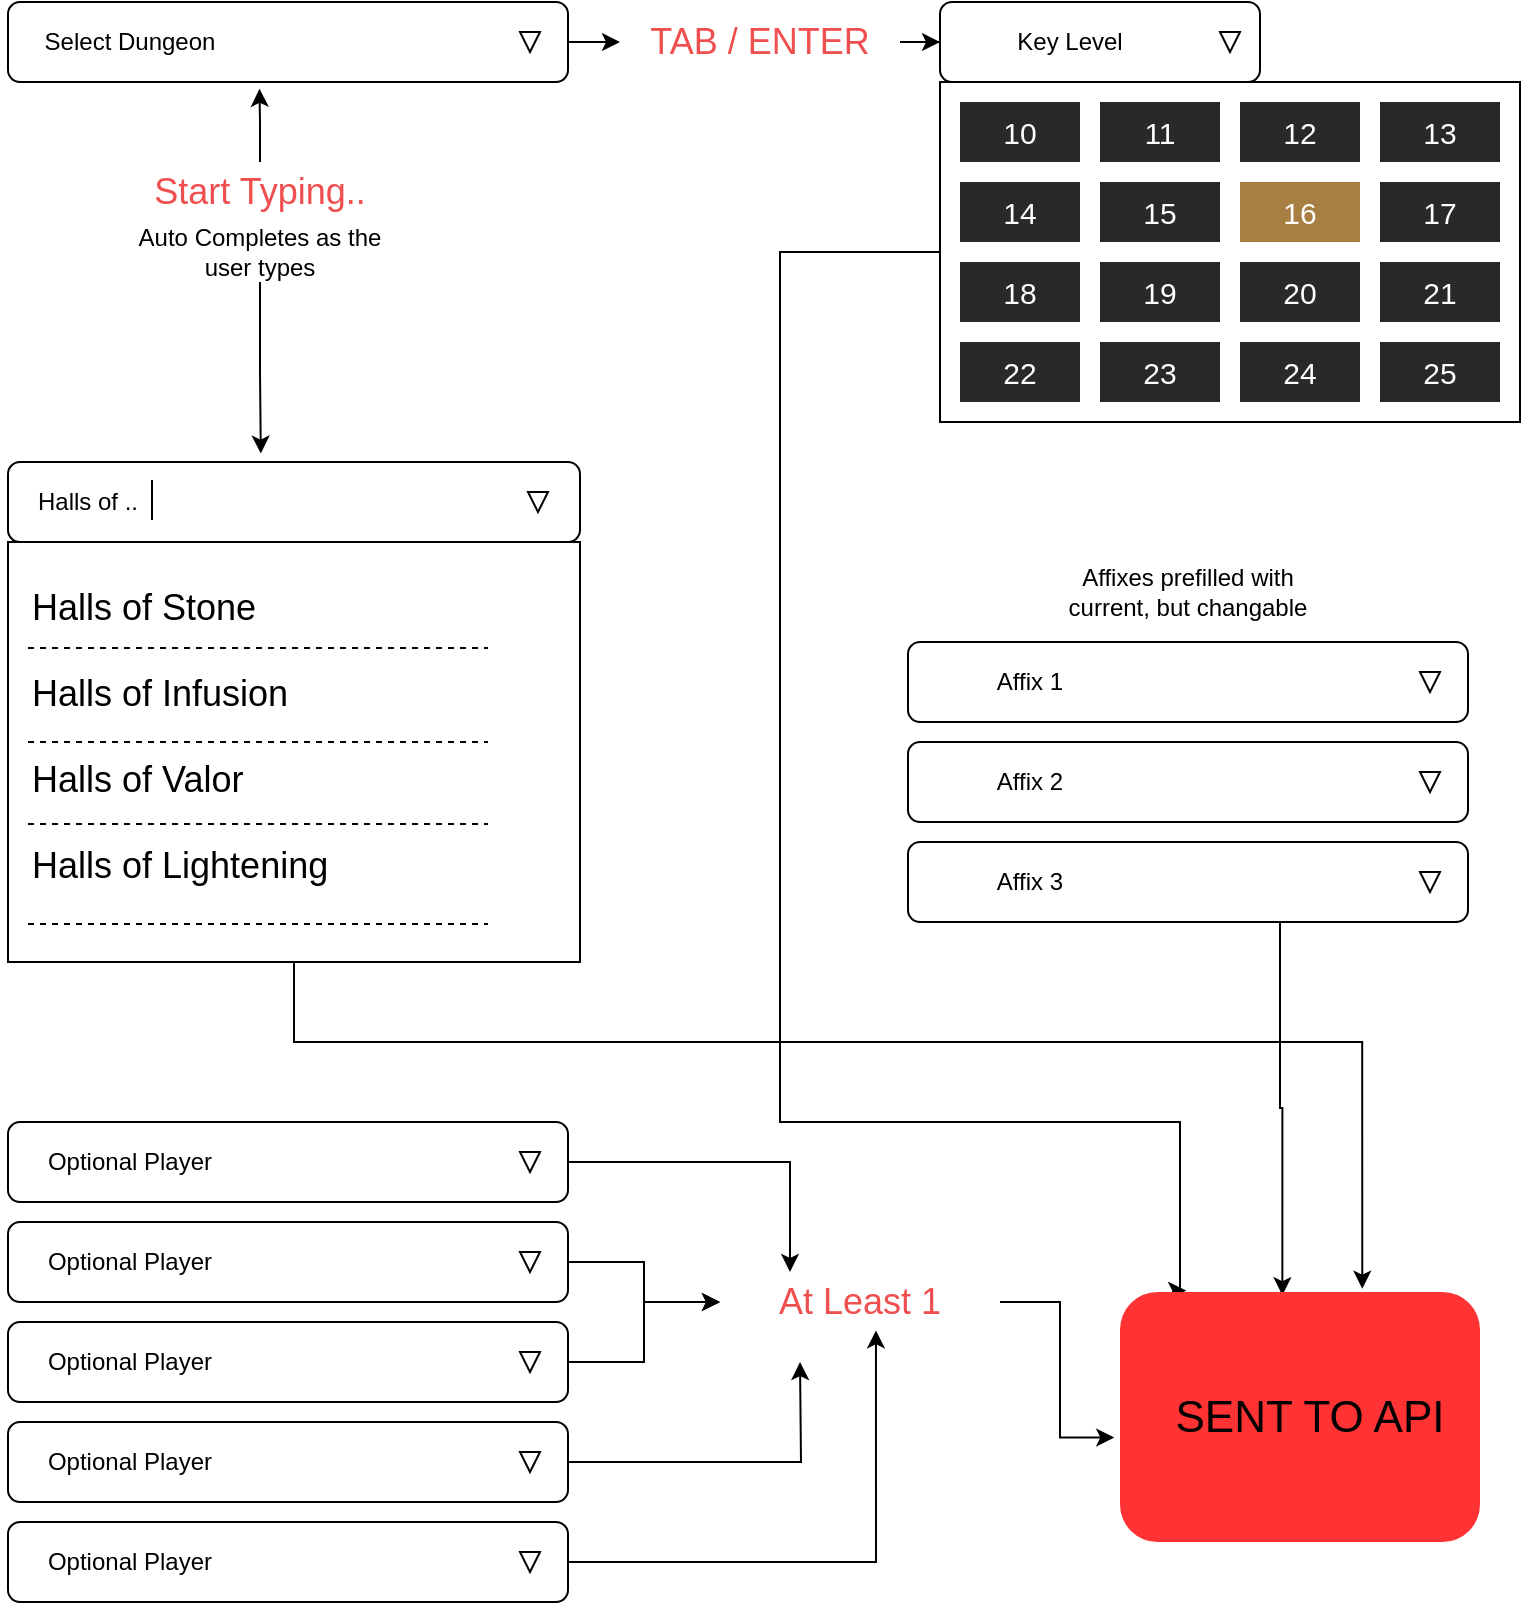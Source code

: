 <mxfile version="21.3.6">
  <diagram name="Page-1" id="V4ar7COviPo2hopgJtIB">
    <mxGraphModel dx="1562" dy="841" grid="1" gridSize="10" guides="1" tooltips="1" connect="1" arrows="1" fold="1" page="1" pageScale="1" pageWidth="827" pageHeight="1169" math="0" shadow="0">
      <root>
        <mxCell id="0" />
        <mxCell id="1" parent="0" />
        <mxCell id="Y7m6_f8C_jbUQbuOcnvc-47" style="edgeStyle=orthogonalEdgeStyle;rounded=0;orthogonalLoop=1;jettySize=auto;html=1;" edge="1" parent="1" source="Y7m6_f8C_jbUQbuOcnvc-2" target="Y7m6_f8C_jbUQbuOcnvc-26">
          <mxGeometry relative="1" as="geometry" />
        </mxCell>
        <mxCell id="Y7m6_f8C_jbUQbuOcnvc-2" value="" style="rounded=1;whiteSpace=wrap;html=1;" vertex="1" parent="1">
          <mxGeometry x="44" y="40" width="280" height="40" as="geometry" />
        </mxCell>
        <mxCell id="Y7m6_f8C_jbUQbuOcnvc-3" value="Select Dungeon" style="text;strokeColor=none;align=center;fillColor=none;html=1;verticalAlign=middle;whiteSpace=wrap;rounded=0;" vertex="1" parent="1">
          <mxGeometry x="40" y="45" width="130" height="30" as="geometry" />
        </mxCell>
        <mxCell id="Y7m6_f8C_jbUQbuOcnvc-4" value="" style="triangle;whiteSpace=wrap;html=1;rotation=90;" vertex="1" parent="1">
          <mxGeometry x="300" y="55" width="10" height="10" as="geometry" />
        </mxCell>
        <mxCell id="Y7m6_f8C_jbUQbuOcnvc-21" style="edgeStyle=orthogonalEdgeStyle;rounded=0;orthogonalLoop=1;jettySize=auto;html=1;entryX=0.449;entryY=1.085;entryDx=0;entryDy=0;entryPerimeter=0;" edge="1" parent="1" source="Y7m6_f8C_jbUQbuOcnvc-6" target="Y7m6_f8C_jbUQbuOcnvc-2">
          <mxGeometry relative="1" as="geometry" />
        </mxCell>
        <mxCell id="Y7m6_f8C_jbUQbuOcnvc-6" value="Start Typing.." style="text;strokeColor=none;align=center;fillColor=none;html=1;verticalAlign=middle;whiteSpace=wrap;rounded=0;fontSize=18;fontColor=#F04F4F;" vertex="1" parent="1">
          <mxGeometry x="100" y="120" width="140" height="30" as="geometry" />
        </mxCell>
        <mxCell id="Y7m6_f8C_jbUQbuOcnvc-8" value="" style="rounded=1;whiteSpace=wrap;html=1;" vertex="1" parent="1">
          <mxGeometry x="44" y="270" width="286" height="40" as="geometry" />
        </mxCell>
        <mxCell id="Y7m6_f8C_jbUQbuOcnvc-9" value="Halls of .." style="text;strokeColor=none;align=center;fillColor=none;html=1;verticalAlign=middle;whiteSpace=wrap;rounded=0;" vertex="1" parent="1">
          <mxGeometry x="54" y="275" width="60" height="30" as="geometry" />
        </mxCell>
        <mxCell id="Y7m6_f8C_jbUQbuOcnvc-10" value="" style="endArrow=none;html=1;rounded=0;" edge="1" parent="1">
          <mxGeometry width="50" height="50" relative="1" as="geometry">
            <mxPoint x="116" y="299" as="sourcePoint" />
            <mxPoint x="116" y="279" as="targetPoint" />
            <Array as="points">
              <mxPoint x="116" y="289" />
            </Array>
          </mxGeometry>
        </mxCell>
        <mxCell id="Y7m6_f8C_jbUQbuOcnvc-96" style="edgeStyle=orthogonalEdgeStyle;rounded=0;orthogonalLoop=1;jettySize=auto;html=1;entryX=0.673;entryY=-0.013;entryDx=0;entryDy=0;entryPerimeter=0;" edge="1" parent="1" source="Y7m6_f8C_jbUQbuOcnvc-11" target="Y7m6_f8C_jbUQbuOcnvc-91">
          <mxGeometry relative="1" as="geometry">
            <Array as="points">
              <mxPoint x="187" y="560" />
              <mxPoint x="721" y="560" />
            </Array>
          </mxGeometry>
        </mxCell>
        <mxCell id="Y7m6_f8C_jbUQbuOcnvc-11" value="" style="rounded=0;whiteSpace=wrap;html=1;" vertex="1" parent="1">
          <mxGeometry x="44" y="310" width="286" height="210" as="geometry" />
        </mxCell>
        <mxCell id="Y7m6_f8C_jbUQbuOcnvc-12" value="Halls of Stone&lt;br&gt;&lt;br style=&quot;font-size: 18px;&quot;&gt;Halls of Infusion&lt;br&gt;&lt;br style=&quot;font-size: 18px;&quot;&gt;Halls of Valor&lt;br&gt;&lt;br style=&quot;font-size: 18px;&quot;&gt;Halls of Lightening" style="text;strokeColor=none;align=left;fillColor=none;html=1;verticalAlign=middle;whiteSpace=wrap;rounded=0;fontSize=18;spacingTop=5;spacing=2;" vertex="1" parent="1">
          <mxGeometry x="54" y="330" width="160" height="150" as="geometry" />
        </mxCell>
        <mxCell id="Y7m6_f8C_jbUQbuOcnvc-14" value="" style="endArrow=none;html=1;rounded=0;" edge="1" parent="1" target="Y7m6_f8C_jbUQbuOcnvc-11">
          <mxGeometry width="50" height="50" relative="1" as="geometry">
            <mxPoint x="44" y="370" as="sourcePoint" />
            <mxPoint x="94" y="320" as="targetPoint" />
          </mxGeometry>
        </mxCell>
        <mxCell id="Y7m6_f8C_jbUQbuOcnvc-15" value="" style="endArrow=none;dashed=1;html=1;rounded=0;" edge="1" parent="1">
          <mxGeometry width="50" height="50" relative="1" as="geometry">
            <mxPoint x="54" y="363" as="sourcePoint" />
            <mxPoint x="284" y="363" as="targetPoint" />
          </mxGeometry>
        </mxCell>
        <mxCell id="Y7m6_f8C_jbUQbuOcnvc-16" value="" style="endArrow=none;dashed=1;html=1;rounded=0;" edge="1" parent="1">
          <mxGeometry width="50" height="50" relative="1" as="geometry">
            <mxPoint x="54" y="410" as="sourcePoint" />
            <mxPoint x="284" y="410" as="targetPoint" />
          </mxGeometry>
        </mxCell>
        <mxCell id="Y7m6_f8C_jbUQbuOcnvc-17" value="" style="endArrow=none;dashed=1;html=1;rounded=0;" edge="1" parent="1">
          <mxGeometry width="50" height="50" relative="1" as="geometry">
            <mxPoint x="54" y="451" as="sourcePoint" />
            <mxPoint x="284" y="451" as="targetPoint" />
          </mxGeometry>
        </mxCell>
        <mxCell id="Y7m6_f8C_jbUQbuOcnvc-18" value="" style="endArrow=none;dashed=1;html=1;rounded=0;" edge="1" parent="1">
          <mxGeometry width="50" height="50" relative="1" as="geometry">
            <mxPoint x="54" y="501" as="sourcePoint" />
            <mxPoint x="284" y="501" as="targetPoint" />
          </mxGeometry>
        </mxCell>
        <mxCell id="Y7m6_f8C_jbUQbuOcnvc-25" style="edgeStyle=orthogonalEdgeStyle;rounded=0;orthogonalLoop=1;jettySize=auto;html=1;entryX=0.442;entryY=-0.105;entryDx=0;entryDy=0;entryPerimeter=0;" edge="1" parent="1" source="Y7m6_f8C_jbUQbuOcnvc-19" target="Y7m6_f8C_jbUQbuOcnvc-8">
          <mxGeometry relative="1" as="geometry" />
        </mxCell>
        <mxCell id="Y7m6_f8C_jbUQbuOcnvc-19" value="Auto Completes as the user types" style="text;strokeColor=none;align=center;fillColor=none;html=1;verticalAlign=middle;whiteSpace=wrap;rounded=0;" vertex="1" parent="1">
          <mxGeometry x="95" y="150" width="150" height="30" as="geometry" />
        </mxCell>
        <mxCell id="Y7m6_f8C_jbUQbuOcnvc-20" value="" style="triangle;whiteSpace=wrap;html=1;rotation=90;" vertex="1" parent="1">
          <mxGeometry x="304" y="285" width="10" height="10" as="geometry" />
        </mxCell>
        <mxCell id="Y7m6_f8C_jbUQbuOcnvc-48" style="edgeStyle=orthogonalEdgeStyle;rounded=0;orthogonalLoop=1;jettySize=auto;html=1;" edge="1" parent="1" source="Y7m6_f8C_jbUQbuOcnvc-26" target="Y7m6_f8C_jbUQbuOcnvc-27">
          <mxGeometry relative="1" as="geometry" />
        </mxCell>
        <mxCell id="Y7m6_f8C_jbUQbuOcnvc-26" value="TAB / ENTER" style="text;strokeColor=none;align=center;fillColor=none;html=1;verticalAlign=middle;whiteSpace=wrap;rounded=0;fontSize=18;fontColor=#F04F4F;" vertex="1" parent="1">
          <mxGeometry x="350" y="45" width="140" height="30" as="geometry" />
        </mxCell>
        <mxCell id="Y7m6_f8C_jbUQbuOcnvc-27" value="" style="rounded=1;whiteSpace=wrap;html=1;" vertex="1" parent="1">
          <mxGeometry x="510" y="40" width="160" height="40" as="geometry" />
        </mxCell>
        <mxCell id="Y7m6_f8C_jbUQbuOcnvc-28" value="Key Level" style="text;strokeColor=none;align=center;fillColor=none;html=1;verticalAlign=middle;whiteSpace=wrap;rounded=0;" vertex="1" parent="1">
          <mxGeometry x="510" y="45" width="130" height="30" as="geometry" />
        </mxCell>
        <mxCell id="Y7m6_f8C_jbUQbuOcnvc-95" style="edgeStyle=orthogonalEdgeStyle;rounded=0;orthogonalLoop=1;jettySize=auto;html=1;entryX=0.184;entryY=-0.006;entryDx=0;entryDy=0;entryPerimeter=0;" edge="1" parent="1" source="Y7m6_f8C_jbUQbuOcnvc-29" target="Y7m6_f8C_jbUQbuOcnvc-91">
          <mxGeometry relative="1" as="geometry">
            <mxPoint x="440" y="590" as="targetPoint" />
            <Array as="points">
              <mxPoint x="430" y="165" />
              <mxPoint x="430" y="600" />
              <mxPoint x="630" y="600" />
              <mxPoint x="630" y="684" />
            </Array>
          </mxGeometry>
        </mxCell>
        <mxCell id="Y7m6_f8C_jbUQbuOcnvc-29" value="" style="rounded=0;whiteSpace=wrap;html=1;" vertex="1" parent="1">
          <mxGeometry x="510" y="80" width="290" height="170" as="geometry" />
        </mxCell>
        <mxCell id="Y7m6_f8C_jbUQbuOcnvc-30" value="10" style="text;strokeColor=none;align=center;fillColor=#292929;html=1;verticalAlign=middle;whiteSpace=wrap;rounded=0;fontSize=15;fontColor=#ffffff;" vertex="1" parent="1">
          <mxGeometry x="520" y="90" width="60" height="30" as="geometry" />
        </mxCell>
        <mxCell id="Y7m6_f8C_jbUQbuOcnvc-31" value="11" style="text;strokeColor=none;align=center;fillColor=#292929;html=1;verticalAlign=middle;whiteSpace=wrap;rounded=0;fontSize=15;fontColor=#ffffff;" vertex="1" parent="1">
          <mxGeometry x="590" y="90" width="60" height="30" as="geometry" />
        </mxCell>
        <mxCell id="Y7m6_f8C_jbUQbuOcnvc-32" value="12" style="text;strokeColor=none;align=center;fillColor=#292929;html=1;verticalAlign=middle;whiteSpace=wrap;rounded=0;fontSize=15;fontColor=#ffffff;" vertex="1" parent="1">
          <mxGeometry x="660" y="90" width="60" height="30" as="geometry" />
        </mxCell>
        <mxCell id="Y7m6_f8C_jbUQbuOcnvc-33" value="13" style="text;strokeColor=none;align=center;fillColor=#292929;html=1;verticalAlign=middle;whiteSpace=wrap;rounded=0;fontSize=15;fontColor=#ffffff;" vertex="1" parent="1">
          <mxGeometry x="730" y="90" width="60" height="30" as="geometry" />
        </mxCell>
        <mxCell id="Y7m6_f8C_jbUQbuOcnvc-34" value="14" style="text;strokeColor=none;align=center;fillColor=#292929;html=1;verticalAlign=middle;whiteSpace=wrap;rounded=0;fontSize=15;fontColor=#ffffff;" vertex="1" parent="1">
          <mxGeometry x="520" y="130" width="60" height="30" as="geometry" />
        </mxCell>
        <mxCell id="Y7m6_f8C_jbUQbuOcnvc-35" value="15" style="text;strokeColor=none;align=center;fillColor=#292929;html=1;verticalAlign=middle;whiteSpace=wrap;rounded=0;fontSize=15;fontColor=#ffffff;" vertex="1" parent="1">
          <mxGeometry x="590" y="130" width="60" height="30" as="geometry" />
        </mxCell>
        <mxCell id="Y7m6_f8C_jbUQbuOcnvc-36" value="16" style="text;strokeColor=none;align=center;fillColor=#A87F42;html=1;verticalAlign=middle;whiteSpace=wrap;rounded=0;fontSize=15;fontColor=#ffffff;" vertex="1" parent="1">
          <mxGeometry x="660" y="130" width="60" height="30" as="geometry" />
        </mxCell>
        <mxCell id="Y7m6_f8C_jbUQbuOcnvc-37" value="17" style="text;strokeColor=none;align=center;fillColor=#292929;html=1;verticalAlign=middle;whiteSpace=wrap;rounded=0;fontSize=15;fontColor=#ffffff;" vertex="1" parent="1">
          <mxGeometry x="730" y="130" width="60" height="30" as="geometry" />
        </mxCell>
        <mxCell id="Y7m6_f8C_jbUQbuOcnvc-38" value="18" style="text;strokeColor=none;align=center;fillColor=#292929;html=1;verticalAlign=middle;whiteSpace=wrap;rounded=0;fontSize=15;fontColor=#ffffff;" vertex="1" parent="1">
          <mxGeometry x="520" y="170" width="60" height="30" as="geometry" />
        </mxCell>
        <mxCell id="Y7m6_f8C_jbUQbuOcnvc-39" value="19" style="text;strokeColor=none;align=center;fillColor=#292929;html=1;verticalAlign=middle;whiteSpace=wrap;rounded=0;fontSize=15;fontColor=#ffffff;" vertex="1" parent="1">
          <mxGeometry x="590" y="170" width="60" height="30" as="geometry" />
        </mxCell>
        <mxCell id="Y7m6_f8C_jbUQbuOcnvc-40" value="20" style="text;strokeColor=none;align=center;fillColor=#292929;html=1;verticalAlign=middle;whiteSpace=wrap;rounded=0;fontSize=15;fontColor=#ffffff;" vertex="1" parent="1">
          <mxGeometry x="660" y="170" width="60" height="30" as="geometry" />
        </mxCell>
        <mxCell id="Y7m6_f8C_jbUQbuOcnvc-41" value="21" style="text;strokeColor=none;align=center;fillColor=#292929;html=1;verticalAlign=middle;whiteSpace=wrap;rounded=0;fontSize=15;fontColor=#ffffff;" vertex="1" parent="1">
          <mxGeometry x="730" y="170" width="60" height="30" as="geometry" />
        </mxCell>
        <mxCell id="Y7m6_f8C_jbUQbuOcnvc-42" value="22" style="text;strokeColor=none;align=center;fillColor=#292929;html=1;verticalAlign=middle;whiteSpace=wrap;rounded=0;fontSize=15;fontColor=#ffffff;" vertex="1" parent="1">
          <mxGeometry x="520" y="210" width="60" height="30" as="geometry" />
        </mxCell>
        <mxCell id="Y7m6_f8C_jbUQbuOcnvc-43" value="23" style="text;strokeColor=none;align=center;fillColor=#292929;html=1;verticalAlign=middle;whiteSpace=wrap;rounded=0;fontSize=15;fontColor=#ffffff;" vertex="1" parent="1">
          <mxGeometry x="590" y="210" width="60" height="30" as="geometry" />
        </mxCell>
        <mxCell id="Y7m6_f8C_jbUQbuOcnvc-44" value="24" style="text;strokeColor=none;align=center;fillColor=#292929;html=1;verticalAlign=middle;whiteSpace=wrap;rounded=0;fontSize=15;fontColor=#ffffff;" vertex="1" parent="1">
          <mxGeometry x="660" y="210" width="60" height="30" as="geometry" />
        </mxCell>
        <mxCell id="Y7m6_f8C_jbUQbuOcnvc-45" value="25" style="text;strokeColor=none;align=center;fillColor=#292929;html=1;verticalAlign=middle;whiteSpace=wrap;rounded=0;fontSize=15;fontColor=#ffffff;" vertex="1" parent="1">
          <mxGeometry x="730" y="210" width="60" height="30" as="geometry" />
        </mxCell>
        <mxCell id="Y7m6_f8C_jbUQbuOcnvc-46" value="" style="triangle;whiteSpace=wrap;html=1;rotation=90;" vertex="1" parent="1">
          <mxGeometry x="650" y="55" width="10" height="10" as="geometry" />
        </mxCell>
        <mxCell id="Y7m6_f8C_jbUQbuOcnvc-76" style="edgeStyle=orthogonalEdgeStyle;rounded=0;orthogonalLoop=1;jettySize=auto;html=1;" edge="1" parent="1" source="Y7m6_f8C_jbUQbuOcnvc-50" target="Y7m6_f8C_jbUQbuOcnvc-74">
          <mxGeometry relative="1" as="geometry" />
        </mxCell>
        <mxCell id="Y7m6_f8C_jbUQbuOcnvc-50" value="" style="rounded=1;whiteSpace=wrap;html=1;" vertex="1" parent="1">
          <mxGeometry x="44" y="650" width="280" height="40" as="geometry" />
        </mxCell>
        <mxCell id="Y7m6_f8C_jbUQbuOcnvc-51" value="Optional Player" style="text;strokeColor=none;align=center;fillColor=none;html=1;verticalAlign=middle;whiteSpace=wrap;rounded=0;" vertex="1" parent="1">
          <mxGeometry x="40" y="655" width="130" height="30" as="geometry" />
        </mxCell>
        <mxCell id="Y7m6_f8C_jbUQbuOcnvc-52" value="" style="triangle;whiteSpace=wrap;html=1;rotation=90;" vertex="1" parent="1">
          <mxGeometry x="300" y="665" width="10" height="10" as="geometry" />
        </mxCell>
        <mxCell id="Y7m6_f8C_jbUQbuOcnvc-77" style="edgeStyle=orthogonalEdgeStyle;rounded=0;orthogonalLoop=1;jettySize=auto;html=1;" edge="1" parent="1" source="Y7m6_f8C_jbUQbuOcnvc-59" target="Y7m6_f8C_jbUQbuOcnvc-74">
          <mxGeometry relative="1" as="geometry" />
        </mxCell>
        <mxCell id="Y7m6_f8C_jbUQbuOcnvc-59" value="" style="rounded=1;whiteSpace=wrap;html=1;" vertex="1" parent="1">
          <mxGeometry x="44" y="700" width="280" height="40" as="geometry" />
        </mxCell>
        <mxCell id="Y7m6_f8C_jbUQbuOcnvc-60" value="Optional Player" style="text;strokeColor=none;align=center;fillColor=none;html=1;verticalAlign=middle;whiteSpace=wrap;rounded=0;" vertex="1" parent="1">
          <mxGeometry x="40" y="705" width="130" height="30" as="geometry" />
        </mxCell>
        <mxCell id="Y7m6_f8C_jbUQbuOcnvc-61" value="" style="triangle;whiteSpace=wrap;html=1;rotation=90;" vertex="1" parent="1">
          <mxGeometry x="300" y="715" width="10" height="10" as="geometry" />
        </mxCell>
        <mxCell id="Y7m6_f8C_jbUQbuOcnvc-78" style="edgeStyle=orthogonalEdgeStyle;rounded=0;orthogonalLoop=1;jettySize=auto;html=1;" edge="1" parent="1" source="Y7m6_f8C_jbUQbuOcnvc-65">
          <mxGeometry relative="1" as="geometry">
            <mxPoint x="440" y="720" as="targetPoint" />
          </mxGeometry>
        </mxCell>
        <mxCell id="Y7m6_f8C_jbUQbuOcnvc-65" value="" style="rounded=1;whiteSpace=wrap;html=1;" vertex="1" parent="1">
          <mxGeometry x="44" y="750" width="280" height="40" as="geometry" />
        </mxCell>
        <mxCell id="Y7m6_f8C_jbUQbuOcnvc-66" value="Optional Player" style="text;strokeColor=none;align=center;fillColor=none;html=1;verticalAlign=middle;whiteSpace=wrap;rounded=0;" vertex="1" parent="1">
          <mxGeometry x="40" y="755" width="130" height="30" as="geometry" />
        </mxCell>
        <mxCell id="Y7m6_f8C_jbUQbuOcnvc-67" value="" style="triangle;whiteSpace=wrap;html=1;rotation=90;" vertex="1" parent="1">
          <mxGeometry x="300" y="765" width="10" height="10" as="geometry" />
        </mxCell>
        <mxCell id="Y7m6_f8C_jbUQbuOcnvc-79" style="edgeStyle=orthogonalEdgeStyle;rounded=0;orthogonalLoop=1;jettySize=auto;html=1;entryX=0.557;entryY=0.973;entryDx=0;entryDy=0;entryPerimeter=0;" edge="1" parent="1" source="Y7m6_f8C_jbUQbuOcnvc-68" target="Y7m6_f8C_jbUQbuOcnvc-74">
          <mxGeometry relative="1" as="geometry" />
        </mxCell>
        <mxCell id="Y7m6_f8C_jbUQbuOcnvc-68" value="" style="rounded=1;whiteSpace=wrap;html=1;" vertex="1" parent="1">
          <mxGeometry x="44" y="800" width="280" height="40" as="geometry" />
        </mxCell>
        <mxCell id="Y7m6_f8C_jbUQbuOcnvc-69" value="Optional Player" style="text;strokeColor=none;align=center;fillColor=none;html=1;verticalAlign=middle;whiteSpace=wrap;rounded=0;" vertex="1" parent="1">
          <mxGeometry x="40" y="805" width="130" height="30" as="geometry" />
        </mxCell>
        <mxCell id="Y7m6_f8C_jbUQbuOcnvc-70" value="" style="triangle;whiteSpace=wrap;html=1;rotation=90;" vertex="1" parent="1">
          <mxGeometry x="300" y="815" width="10" height="10" as="geometry" />
        </mxCell>
        <mxCell id="Y7m6_f8C_jbUQbuOcnvc-75" style="edgeStyle=orthogonalEdgeStyle;rounded=0;orthogonalLoop=1;jettySize=auto;html=1;entryX=0.25;entryY=0;entryDx=0;entryDy=0;" edge="1" parent="1" source="Y7m6_f8C_jbUQbuOcnvc-71" target="Y7m6_f8C_jbUQbuOcnvc-74">
          <mxGeometry relative="1" as="geometry" />
        </mxCell>
        <mxCell id="Y7m6_f8C_jbUQbuOcnvc-71" value="" style="rounded=1;whiteSpace=wrap;html=1;" vertex="1" parent="1">
          <mxGeometry x="44" y="600" width="280" height="40" as="geometry" />
        </mxCell>
        <mxCell id="Y7m6_f8C_jbUQbuOcnvc-72" value="Optional Player" style="text;strokeColor=none;align=center;fillColor=none;html=1;verticalAlign=middle;whiteSpace=wrap;rounded=0;" vertex="1" parent="1">
          <mxGeometry x="40" y="605" width="130" height="30" as="geometry" />
        </mxCell>
        <mxCell id="Y7m6_f8C_jbUQbuOcnvc-73" value="" style="triangle;whiteSpace=wrap;html=1;rotation=90;" vertex="1" parent="1">
          <mxGeometry x="300" y="615" width="10" height="10" as="geometry" />
        </mxCell>
        <mxCell id="Y7m6_f8C_jbUQbuOcnvc-93" style="edgeStyle=orthogonalEdgeStyle;rounded=0;orthogonalLoop=1;jettySize=auto;html=1;entryX=-0.016;entryY=0.582;entryDx=0;entryDy=0;entryPerimeter=0;" edge="1" parent="1" source="Y7m6_f8C_jbUQbuOcnvc-74" target="Y7m6_f8C_jbUQbuOcnvc-91">
          <mxGeometry relative="1" as="geometry" />
        </mxCell>
        <mxCell id="Y7m6_f8C_jbUQbuOcnvc-74" value="At Least 1" style="text;strokeColor=none;align=center;fillColor=none;html=1;verticalAlign=middle;whiteSpace=wrap;rounded=0;fontSize=18;fontColor=#F04F4F;" vertex="1" parent="1">
          <mxGeometry x="400" y="675" width="140" height="30" as="geometry" />
        </mxCell>
        <mxCell id="Y7m6_f8C_jbUQbuOcnvc-80" value="" style="rounded=1;whiteSpace=wrap;html=1;" vertex="1" parent="1">
          <mxGeometry x="494" y="360" width="280" height="40" as="geometry" />
        </mxCell>
        <mxCell id="Y7m6_f8C_jbUQbuOcnvc-81" value="Affix 1" style="text;strokeColor=none;align=center;fillColor=none;html=1;verticalAlign=middle;whiteSpace=wrap;rounded=0;" vertex="1" parent="1">
          <mxGeometry x="490" y="365" width="130" height="30" as="geometry" />
        </mxCell>
        <mxCell id="Y7m6_f8C_jbUQbuOcnvc-82" value="" style="triangle;whiteSpace=wrap;html=1;rotation=90;" vertex="1" parent="1">
          <mxGeometry x="750" y="375" width="10" height="10" as="geometry" />
        </mxCell>
        <mxCell id="Y7m6_f8C_jbUQbuOcnvc-83" value="" style="rounded=1;whiteSpace=wrap;html=1;" vertex="1" parent="1">
          <mxGeometry x="494" y="410" width="280" height="40" as="geometry" />
        </mxCell>
        <mxCell id="Y7m6_f8C_jbUQbuOcnvc-84" value="Affix 2" style="text;strokeColor=none;align=center;fillColor=none;html=1;verticalAlign=middle;whiteSpace=wrap;rounded=0;" vertex="1" parent="1">
          <mxGeometry x="490" y="415" width="130" height="30" as="geometry" />
        </mxCell>
        <mxCell id="Y7m6_f8C_jbUQbuOcnvc-85" value="" style="triangle;whiteSpace=wrap;html=1;rotation=90;" vertex="1" parent="1">
          <mxGeometry x="750" y="425" width="10" height="10" as="geometry" />
        </mxCell>
        <mxCell id="Y7m6_f8C_jbUQbuOcnvc-94" style="edgeStyle=orthogonalEdgeStyle;rounded=0;orthogonalLoop=1;jettySize=auto;html=1;entryX=0.451;entryY=0.013;entryDx=0;entryDy=0;entryPerimeter=0;" edge="1" parent="1" source="Y7m6_f8C_jbUQbuOcnvc-86" target="Y7m6_f8C_jbUQbuOcnvc-91">
          <mxGeometry relative="1" as="geometry">
            <Array as="points">
              <mxPoint x="680" y="593" />
              <mxPoint x="681" y="593" />
            </Array>
          </mxGeometry>
        </mxCell>
        <mxCell id="Y7m6_f8C_jbUQbuOcnvc-86" value="" style="rounded=1;whiteSpace=wrap;html=1;" vertex="1" parent="1">
          <mxGeometry x="494" y="460" width="280" height="40" as="geometry" />
        </mxCell>
        <mxCell id="Y7m6_f8C_jbUQbuOcnvc-87" value="Affix 3" style="text;strokeColor=none;align=center;fillColor=none;html=1;verticalAlign=middle;whiteSpace=wrap;rounded=0;" vertex="1" parent="1">
          <mxGeometry x="490" y="465" width="130" height="30" as="geometry" />
        </mxCell>
        <mxCell id="Y7m6_f8C_jbUQbuOcnvc-88" value="" style="triangle;whiteSpace=wrap;html=1;rotation=90;" vertex="1" parent="1">
          <mxGeometry x="750" y="475" width="10" height="10" as="geometry" />
        </mxCell>
        <mxCell id="Y7m6_f8C_jbUQbuOcnvc-90" value="Affixes prefilled with current, but changable" style="text;strokeColor=none;align=center;fillColor=none;html=1;verticalAlign=middle;whiteSpace=wrap;rounded=0;" vertex="1" parent="1">
          <mxGeometry x="559" y="320" width="150" height="30" as="geometry" />
        </mxCell>
        <mxCell id="Y7m6_f8C_jbUQbuOcnvc-91" value="" style="rounded=1;whiteSpace=wrap;html=1;fillColor=#FF3333;strokeColor=none;" vertex="1" parent="1">
          <mxGeometry x="600" y="685" width="180" height="125" as="geometry" />
        </mxCell>
        <mxCell id="Y7m6_f8C_jbUQbuOcnvc-92" value="SENT TO API" style="text;strokeColor=none;align=center;fillColor=none;html=1;verticalAlign=middle;whiteSpace=wrap;rounded=0;fontSize=22;" vertex="1" parent="1">
          <mxGeometry x="610" y="707.5" width="170" height="80" as="geometry" />
        </mxCell>
      </root>
    </mxGraphModel>
  </diagram>
</mxfile>
